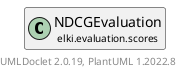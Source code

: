 @startuml
    remove .*\.(Instance|Par|Parameterizer|Factory)$
    set namespaceSeparator none
    hide empty fields
    hide empty methods

    class "<size:14>NDCGEvaluation.Par\n<size:10>elki.evaluation.scores" as elki.evaluation.scores.NDCGEvaluation.Par [[NDCGEvaluation.Par.html]] {
        +make(): NDCGEvaluation
    }

    interface "<size:14>Parameterizer\n<size:10>elki.utilities.optionhandling" as elki.utilities.optionhandling.Parameterizer [[../../utilities/optionhandling/Parameterizer.html]] {
        {abstract} +make(): Object
    }
    class "<size:14>NDCGEvaluation\n<size:10>elki.evaluation.scores" as elki.evaluation.scores.NDCGEvaluation [[NDCGEvaluation.html]]

    elki.utilities.optionhandling.Parameterizer <|.. elki.evaluation.scores.NDCGEvaluation.Par
    elki.evaluation.scores.NDCGEvaluation +-- elki.evaluation.scores.NDCGEvaluation.Par

    center footer UMLDoclet 2.0.19, PlantUML 1.2022.8
@enduml
